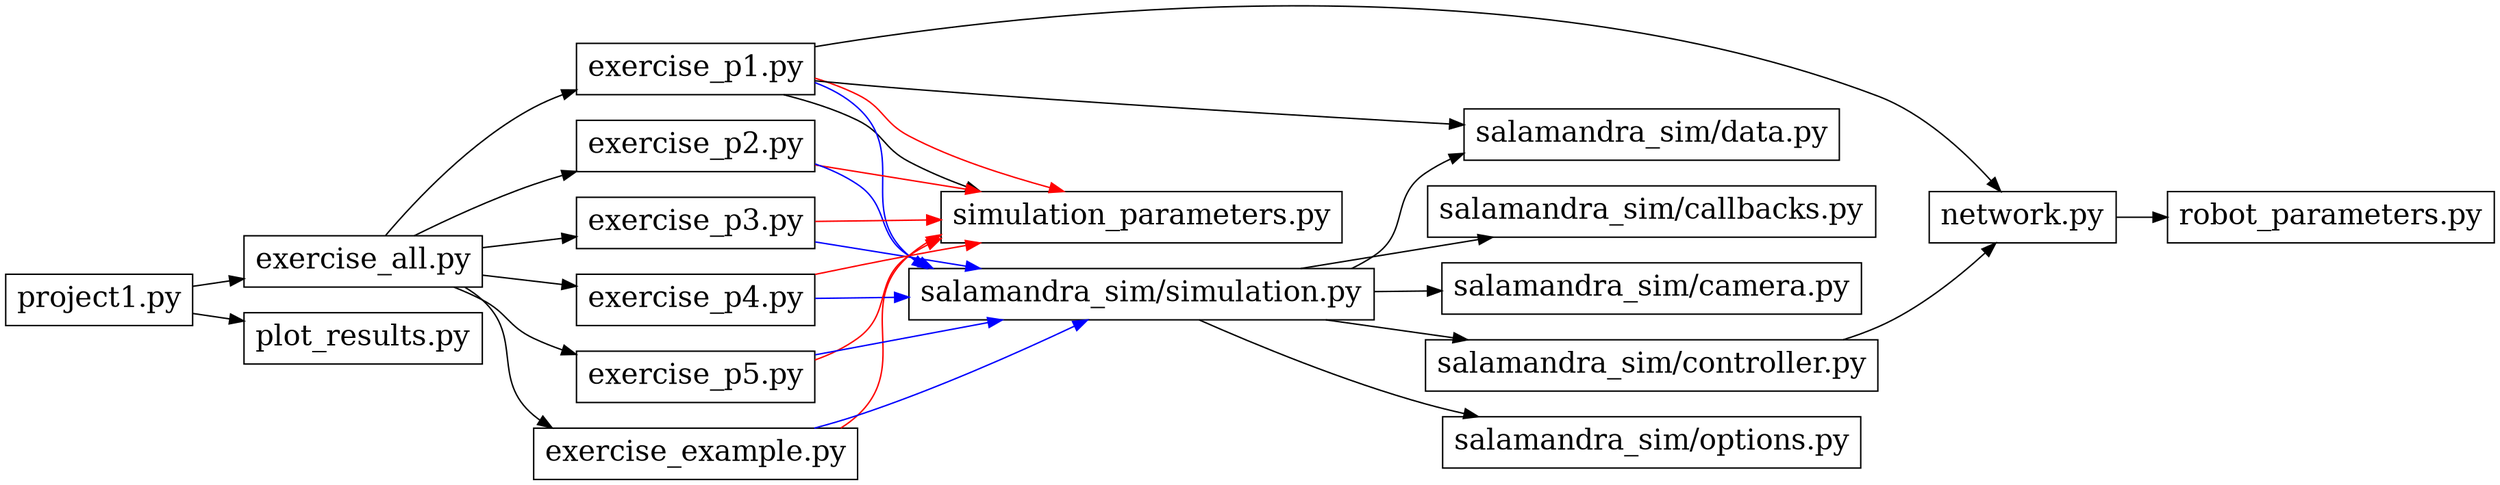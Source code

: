digraph G {
    graph[rankdir=LR, center=true]
    node [
          color="black",
          fontsize=20,
          shape=box
          ]
    "project1.py"->"exercise_all.py"
    "project1.py"->"plot_results.py"

    "exercise_all.py"->"exercise_example.py"
    "exercise_all.py"->"exercise_p1.py"
    "exercise_all.py"->"exercise_p2.py"
    "exercise_all.py"->"exercise_p3.py"
    "exercise_all.py"->"exercise_p4.py"
    "exercise_all.py"->"exercise_p5.py"

    "exercise_p1.py"->"network.py"
    "exercise_p1.py"->"simulation_parameters.py"
    "exercise_p1.py"->"salamandra_sim/data.py"

    "network.py"->"robot_parameters.py"

    "exercise_example.py"->"salamandra_sim/simulation.py" [color="blue"]
    "exercise_p1.py"->"salamandra_sim/simulation.py" [color="blue"]
    "exercise_p2.py"->"salamandra_sim/simulation.py" [color="blue"]
    "exercise_p3.py"->"salamandra_sim/simulation.py" [color="blue"]
    "exercise_p4.py"->"salamandra_sim/simulation.py" [color="blue"]
    "exercise_p5.py"->"salamandra_sim/simulation.py" [color="blue"]


    "exercise_example.py"->"simulation_parameters.py" [color="red"]
    "exercise_p1.py"->"simulation_parameters.py" [color="red"]
    "exercise_p2.py"->"simulation_parameters.py" [color="red"]
    "exercise_p3.py"->"simulation_parameters.py" [color="red"]
    "exercise_p4.py"->"simulation_parameters.py" [color="red"]
    "exercise_p5.py"->"simulation_parameters.py" [color="red"]

    "salamandra_sim/simulation.py"->"salamandra_sim/options.py"
    "salamandra_sim/simulation.py"->"salamandra_sim/data.py"
    "salamandra_sim/simulation.py"->"salamandra_sim/controller.py"
    "salamandra_sim/simulation.py"->"salamandra_sim/callbacks.py"
    "salamandra_sim/simulation.py"->"salamandra_sim/camera.py"

    "salamandra_sim/controller.py"->"network.py"

    color=black;
}
